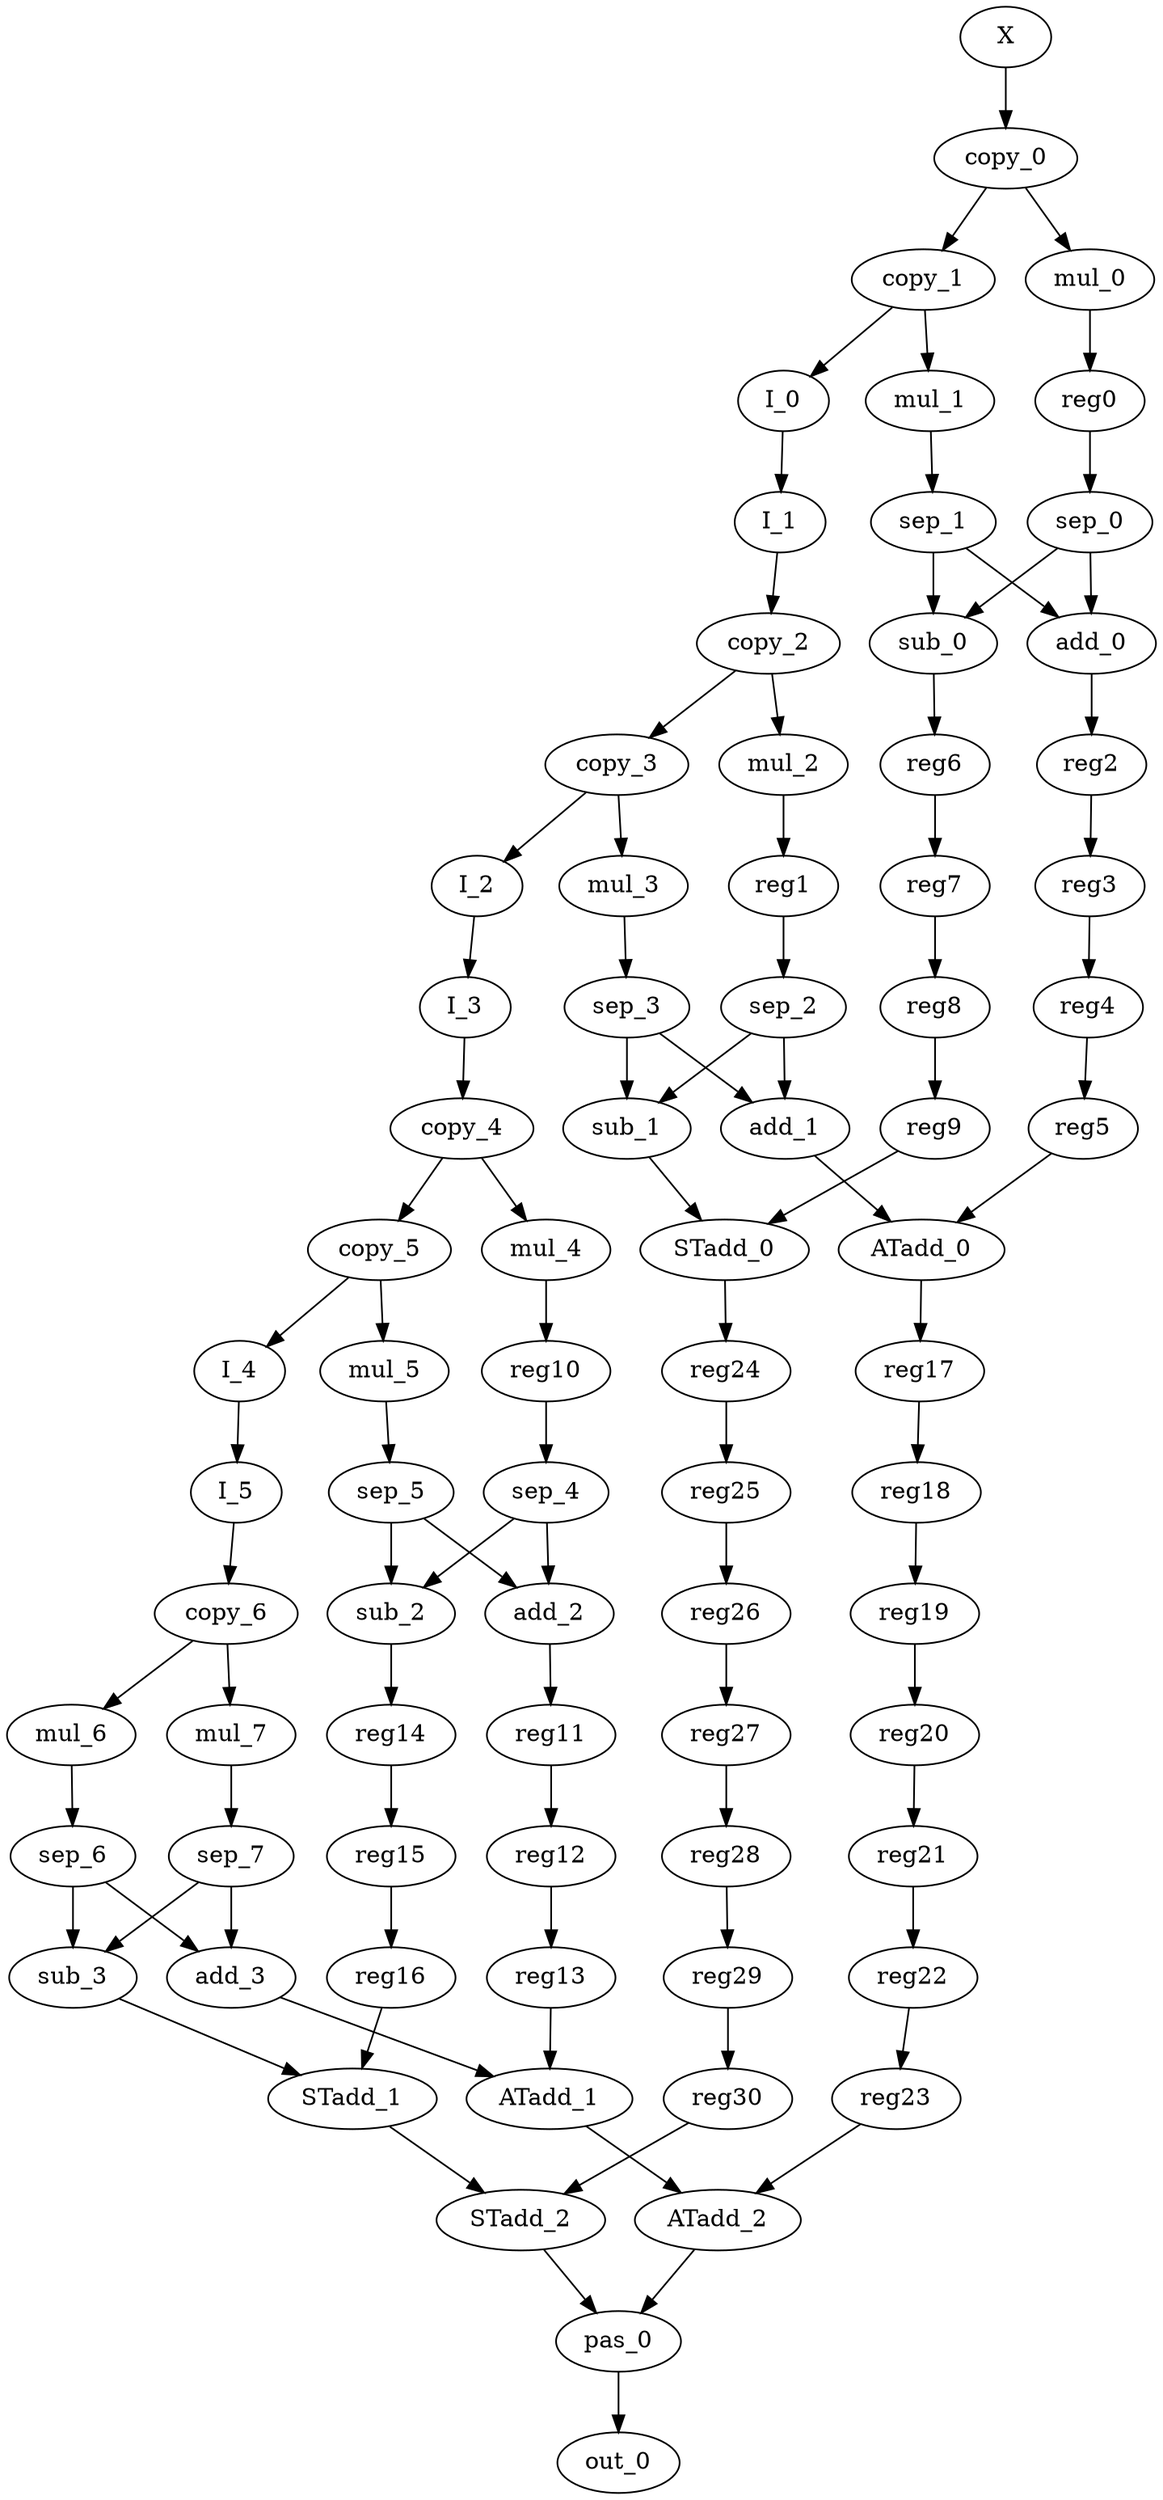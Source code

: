 digraph G {
    sub_1;
    STadd_0;
    ATadd_2;
    pas_0;
    copy_2;
    copy_3;
    mul_2;
    mul_1;
    sep_1;
    sub_3;
    STadd_1;
    copy_6;
    mul_6;
    mul_7;
    add_1;
    ATadd_0;
    add_2;
    reg11;
    STadd_2;
    sep_6;
    add_3;
    ATadd_1;
    sep_3;
    sep_4;
    sub_2;
    sep_2;
    copy_5;
    mul_5;
    I_4;
    sep_0;
    add_0;
    sub_0;
    I_3;
    copy_4;
    sep_5;
    sep_7;
    reg24;
    I_0;
    I_1;
    copy_1;
    mul_0;
    reg0;
    I_2;
    reg17;
    reg2;
    I_5;
    out_0;
    copy_0;
    mul_3;
    mul_4;
    reg10;
    reg6;
    reg14;
    reg1;
    X;
    reg25;
    reg26;
    reg27;
    reg28;
    reg29;
    reg30;
    reg12;
    reg13;
    reg7;
    reg8;
    reg9;
    reg18;
    reg19;
    reg20;
    reg21;
    reg22;
    reg23;
    reg3;
    reg4;
    reg5;
    reg15;
    reg16;
    sub_1 -> STadd_0 [w=8];
    STadd_0 -> reg24 [w=0];
    ATadd_2 -> pas_0 [w=0];
    pas_0 -> out_0 [w=0];
    copy_2 -> copy_3 [w=0];
    copy_2 -> mul_2 [w=0];
    copy_3 -> mul_3 [w=0];
    copy_3 -> I_2 [w=0];
    mul_2 -> reg1 [w=0];
    mul_1 -> sep_1 [w=0];
    sep_1 -> add_0 [w=0];
    sep_1 -> sub_0 [w=2];
    sub_3 -> STadd_1 [w=2];
    STadd_1 -> STadd_2 [w=3];
    copy_6 -> mul_6 [w=0];
    copy_6 -> mul_7 [w=0];
    mul_6 -> sep_6 [w=5];
    mul_7 -> sep_7 [w=0];
    add_1 -> ATadd_0 [w=0];
    ATadd_0 -> reg17 [w=0];
    add_2 -> reg11 [w=0];
    reg11 -> reg12 [w=0];
    STadd_2 -> pas_0 [w=6];
    sep_6 -> sub_3 [w=1];
    sep_6 -> add_3 [w=0];
    add_3 -> ATadd_1 [w=0];
    ATadd_1 -> ATadd_2 [w=2];
    sep_3 -> sub_1 [w=0];
    sep_3 -> add_1 [w=0];
    sep_4 -> add_2 [w=2];
    sep_4 -> sub_2 [w=0];
    sub_2 -> reg14 [w=3];
    sep_2 -> add_1 [w=2];
    sep_2 -> sub_1 [w=0];
    copy_5 -> mul_5 [w=0];
    copy_5 -> I_4 [w=0];
    mul_5 -> sep_5 [w=3];
    I_4 -> I_5 [w=0];
    sep_0 -> add_0 [w=0];
    sep_0 -> sub_0 [w=0];
    add_0 -> reg2 [w=1];
    sub_0 -> reg6 [w=0];
    I_3 -> copy_4 [w=0];
    copy_4 -> copy_5 [w=5];
    copy_4 -> mul_4 [w=0];
    sep_5 -> sub_2 [w=0];
    sep_5 -> add_2 [w=0];
    sep_7 -> sub_3 [w=0];
    sep_7 -> add_3 [w=1];
    reg24 -> reg25 [w=0];
    I_0 -> I_1 [w=0];
    I_1 -> copy_2 [w=2];
    copy_1 -> mul_1 [w=0];
    copy_1 -> I_0 [w=0];
    mul_0 -> reg0 [w=0];
    reg0 -> sep_0 [w=2];
    I_2 -> I_3 [w=0];
    reg17 -> reg18 [w=0];
    reg2 -> reg3 [w=0];
    I_5 -> copy_6 [w=0];
    copy_0 -> copy_1 [w=0];
    copy_0 -> mul_0 [w=0];
    mul_3 -> sep_3 [w=0];
    mul_4 -> reg10 [w=0];
    reg10 -> sep_4 [w=0];
    reg6 -> reg7 [w=0];
    reg14 -> reg15 [w=0];
    reg1 -> sep_2 [w=0];
    X -> copy_0 [w=0];
    reg25 -> reg26 [w=0];
    reg26 -> reg27 [w=0];
    reg27 -> reg28 [w=0];
    reg28 -> reg29 [w=0];
    reg29 -> reg30 [w=0];
    reg30 -> STadd_2 [w=0];
    reg12 -> reg13 [w=0];
    reg13 -> ATadd_1 [w=0];
    reg7 -> reg8 [w=0];
    reg8 -> reg9 [w=0];
    reg9 -> STadd_0 [w=0];
    reg18 -> reg19 [w=0];
    reg19 -> reg20 [w=0];
    reg20 -> reg21 [w=0];
    reg21 -> reg22 [w=0];
    reg22 -> reg23 [w=0];
    reg23 -> ATadd_2 [w=0];
    reg3 -> reg4 [w=0];
    reg4 -> reg5 [w=0];
    reg5 -> ATadd_0 [w=9];
    reg15 -> reg16 [w=0];
    reg16 -> STadd_1 [w=2];
}
